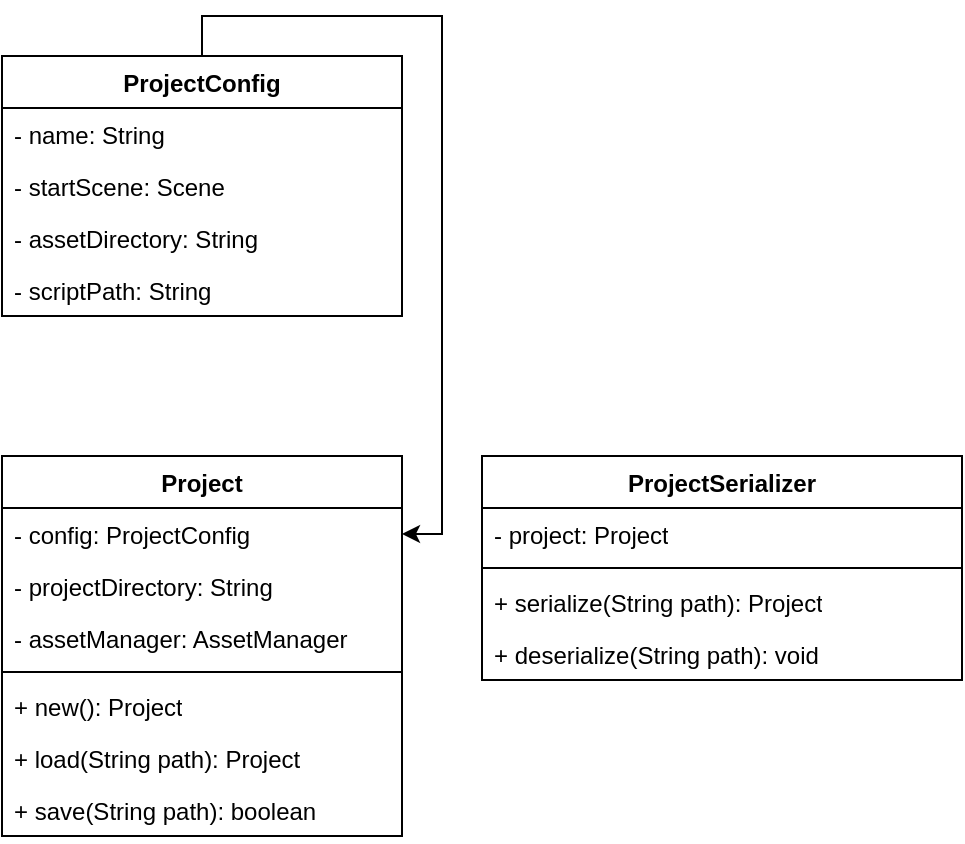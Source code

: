 <mxfile version="22.1.2" type="device">
  <diagram name="Page-1" id="ngiXjIlk3hbHSYz8lB8w">
    <mxGraphModel dx="474" dy="1862" grid="1" gridSize="10" guides="1" tooltips="1" connect="1" arrows="1" fold="1" page="1" pageScale="1" pageWidth="850" pageHeight="1100" math="0" shadow="0">
      <root>
        <mxCell id="0" />
        <mxCell id="1" parent="0" />
        <mxCell id="olxPqgxbNdtY_Nt44DeH-1" value="Project" style="swimlane;fontStyle=1;align=center;verticalAlign=top;childLayout=stackLayout;horizontal=1;startSize=26;horizontalStack=0;resizeParent=1;resizeParentMax=0;resizeLast=0;collapsible=1;marginBottom=0;whiteSpace=wrap;html=1;" vertex="1" parent="1">
          <mxGeometry x="40" y="200" width="200" height="190" as="geometry" />
        </mxCell>
        <mxCell id="olxPqgxbNdtY_Nt44DeH-19" value="- config: ProjectConfig" style="text;strokeColor=none;fillColor=none;align=left;verticalAlign=top;spacingLeft=4;spacingRight=4;overflow=hidden;rotatable=0;points=[[0,0.5],[1,0.5]];portConstraint=eastwest;whiteSpace=wrap;html=1;" vertex="1" parent="olxPqgxbNdtY_Nt44DeH-1">
          <mxGeometry y="26" width="200" height="26" as="geometry" />
        </mxCell>
        <mxCell id="olxPqgxbNdtY_Nt44DeH-20" value="- projectDirectory: String" style="text;strokeColor=none;fillColor=none;align=left;verticalAlign=top;spacingLeft=4;spacingRight=4;overflow=hidden;rotatable=0;points=[[0,0.5],[1,0.5]];portConstraint=eastwest;whiteSpace=wrap;html=1;" vertex="1" parent="olxPqgxbNdtY_Nt44DeH-1">
          <mxGeometry y="52" width="200" height="26" as="geometry" />
        </mxCell>
        <mxCell id="olxPqgxbNdtY_Nt44DeH-2" value="- assetManager: AssetManager" style="text;strokeColor=none;fillColor=none;align=left;verticalAlign=top;spacingLeft=4;spacingRight=4;overflow=hidden;rotatable=0;points=[[0,0.5],[1,0.5]];portConstraint=eastwest;whiteSpace=wrap;html=1;" vertex="1" parent="olxPqgxbNdtY_Nt44DeH-1">
          <mxGeometry y="78" width="200" height="26" as="geometry" />
        </mxCell>
        <mxCell id="olxPqgxbNdtY_Nt44DeH-3" value="" style="line;strokeWidth=1;fillColor=none;align=left;verticalAlign=middle;spacingTop=-1;spacingLeft=3;spacingRight=3;rotatable=0;labelPosition=right;points=[];portConstraint=eastwest;strokeColor=inherit;" vertex="1" parent="olxPqgxbNdtY_Nt44DeH-1">
          <mxGeometry y="104" width="200" height="8" as="geometry" />
        </mxCell>
        <mxCell id="olxPqgxbNdtY_Nt44DeH-16" value="+ new(): Project" style="text;strokeColor=none;fillColor=none;align=left;verticalAlign=top;spacingLeft=4;spacingRight=4;overflow=hidden;rotatable=0;points=[[0,0.5],[1,0.5]];portConstraint=eastwest;whiteSpace=wrap;html=1;" vertex="1" parent="olxPqgxbNdtY_Nt44DeH-1">
          <mxGeometry y="112" width="200" height="26" as="geometry" />
        </mxCell>
        <mxCell id="olxPqgxbNdtY_Nt44DeH-17" value="+ load(String path): Project" style="text;strokeColor=none;fillColor=none;align=left;verticalAlign=top;spacingLeft=4;spacingRight=4;overflow=hidden;rotatable=0;points=[[0,0.5],[1,0.5]];portConstraint=eastwest;whiteSpace=wrap;html=1;" vertex="1" parent="olxPqgxbNdtY_Nt44DeH-1">
          <mxGeometry y="138" width="200" height="26" as="geometry" />
        </mxCell>
        <mxCell id="olxPqgxbNdtY_Nt44DeH-4" value="+ save(String path): boolean" style="text;strokeColor=none;fillColor=none;align=left;verticalAlign=top;spacingLeft=4;spacingRight=4;overflow=hidden;rotatable=0;points=[[0,0.5],[1,0.5]];portConstraint=eastwest;whiteSpace=wrap;html=1;" vertex="1" parent="olxPqgxbNdtY_Nt44DeH-1">
          <mxGeometry y="164" width="200" height="26" as="geometry" />
        </mxCell>
        <mxCell id="olxPqgxbNdtY_Nt44DeH-5" value="ProjectSerializer" style="swimlane;fontStyle=1;align=center;verticalAlign=top;childLayout=stackLayout;horizontal=1;startSize=26;horizontalStack=0;resizeParent=1;resizeParentMax=0;resizeLast=0;collapsible=1;marginBottom=0;whiteSpace=wrap;html=1;" vertex="1" parent="1">
          <mxGeometry x="280" y="200" width="240" height="112" as="geometry" />
        </mxCell>
        <mxCell id="olxPqgxbNdtY_Nt44DeH-6" value="- project: Project" style="text;strokeColor=none;fillColor=none;align=left;verticalAlign=top;spacingLeft=4;spacingRight=4;overflow=hidden;rotatable=0;points=[[0,0.5],[1,0.5]];portConstraint=eastwest;whiteSpace=wrap;html=1;" vertex="1" parent="olxPqgxbNdtY_Nt44DeH-5">
          <mxGeometry y="26" width="240" height="26" as="geometry" />
        </mxCell>
        <mxCell id="olxPqgxbNdtY_Nt44DeH-7" value="" style="line;strokeWidth=1;fillColor=none;align=left;verticalAlign=middle;spacingTop=-1;spacingLeft=3;spacingRight=3;rotatable=0;labelPosition=right;points=[];portConstraint=eastwest;strokeColor=inherit;" vertex="1" parent="olxPqgxbNdtY_Nt44DeH-5">
          <mxGeometry y="52" width="240" height="8" as="geometry" />
        </mxCell>
        <mxCell id="olxPqgxbNdtY_Nt44DeH-8" value="+ serialize(String path): Project" style="text;strokeColor=none;fillColor=none;align=left;verticalAlign=top;spacingLeft=4;spacingRight=4;overflow=hidden;rotatable=0;points=[[0,0.5],[1,0.5]];portConstraint=eastwest;whiteSpace=wrap;html=1;" vertex="1" parent="olxPqgxbNdtY_Nt44DeH-5">
          <mxGeometry y="60" width="240" height="26" as="geometry" />
        </mxCell>
        <mxCell id="olxPqgxbNdtY_Nt44DeH-22" value="+ deserialize(String path): void" style="text;strokeColor=none;fillColor=none;align=left;verticalAlign=top;spacingLeft=4;spacingRight=4;overflow=hidden;rotatable=0;points=[[0,0.5],[1,0.5]];portConstraint=eastwest;whiteSpace=wrap;html=1;" vertex="1" parent="olxPqgxbNdtY_Nt44DeH-5">
          <mxGeometry y="86" width="240" height="26" as="geometry" />
        </mxCell>
        <mxCell id="olxPqgxbNdtY_Nt44DeH-21" style="edgeStyle=orthogonalEdgeStyle;rounded=0;orthogonalLoop=1;jettySize=auto;html=1;exitX=0.5;exitY=0;exitDx=0;exitDy=0;entryX=1;entryY=0.5;entryDx=0;entryDy=0;" edge="1" parent="1" source="olxPqgxbNdtY_Nt44DeH-9" target="olxPqgxbNdtY_Nt44DeH-19">
          <mxGeometry relative="1" as="geometry" />
        </mxCell>
        <mxCell id="olxPqgxbNdtY_Nt44DeH-9" value="ProjectConfig" style="swimlane;fontStyle=1;align=center;verticalAlign=top;childLayout=stackLayout;horizontal=1;startSize=26;horizontalStack=0;resizeParent=1;resizeParentMax=0;resizeLast=0;collapsible=1;marginBottom=0;whiteSpace=wrap;html=1;" vertex="1" parent="1">
          <mxGeometry x="40" width="200" height="130" as="geometry" />
        </mxCell>
        <mxCell id="olxPqgxbNdtY_Nt44DeH-10" value="- name: String" style="text;strokeColor=none;fillColor=none;align=left;verticalAlign=top;spacingLeft=4;spacingRight=4;overflow=hidden;rotatable=0;points=[[0,0.5],[1,0.5]];portConstraint=eastwest;whiteSpace=wrap;html=1;" vertex="1" parent="olxPqgxbNdtY_Nt44DeH-9">
          <mxGeometry y="26" width="200" height="26" as="geometry" />
        </mxCell>
        <mxCell id="olxPqgxbNdtY_Nt44DeH-13" value="- startScene: Scene" style="text;strokeColor=none;fillColor=none;align=left;verticalAlign=top;spacingLeft=4;spacingRight=4;overflow=hidden;rotatable=0;points=[[0,0.5],[1,0.5]];portConstraint=eastwest;whiteSpace=wrap;html=1;" vertex="1" parent="olxPqgxbNdtY_Nt44DeH-9">
          <mxGeometry y="52" width="200" height="26" as="geometry" />
        </mxCell>
        <mxCell id="olxPqgxbNdtY_Nt44DeH-14" value="- assetDirectory: String" style="text;strokeColor=none;fillColor=none;align=left;verticalAlign=top;spacingLeft=4;spacingRight=4;overflow=hidden;rotatable=0;points=[[0,0.5],[1,0.5]];portConstraint=eastwest;whiteSpace=wrap;html=1;" vertex="1" parent="olxPqgxbNdtY_Nt44DeH-9">
          <mxGeometry y="78" width="200" height="26" as="geometry" />
        </mxCell>
        <mxCell id="olxPqgxbNdtY_Nt44DeH-15" value="- scriptPath: String" style="text;strokeColor=none;fillColor=none;align=left;verticalAlign=top;spacingLeft=4;spacingRight=4;overflow=hidden;rotatable=0;points=[[0,0.5],[1,0.5]];portConstraint=eastwest;whiteSpace=wrap;html=1;" vertex="1" parent="olxPqgxbNdtY_Nt44DeH-9">
          <mxGeometry y="104" width="200" height="26" as="geometry" />
        </mxCell>
      </root>
    </mxGraphModel>
  </diagram>
</mxfile>
